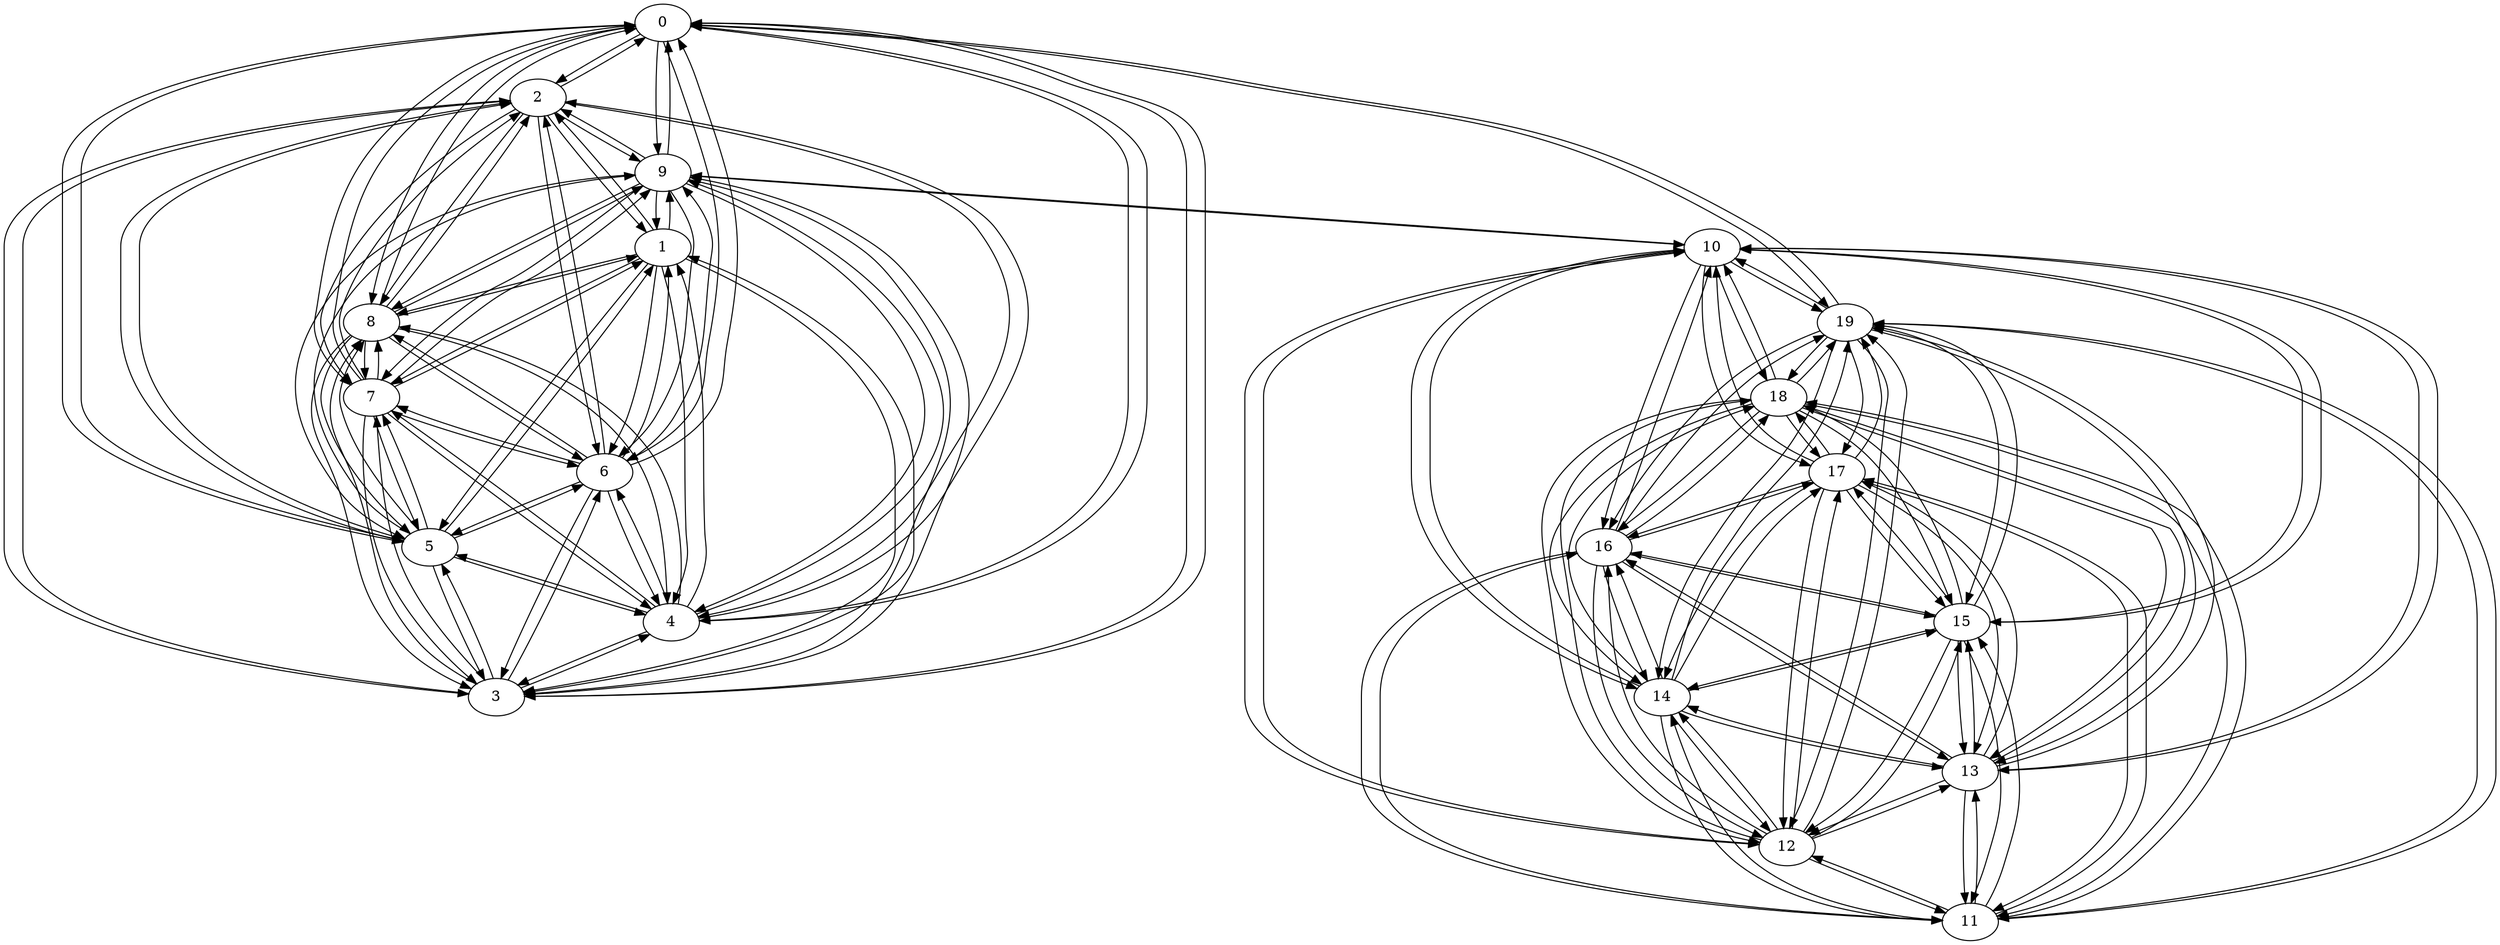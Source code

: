 digraph  {
0;
1;
2;
3;
4;
5;
6;
7;
8;
9;
10;
11;
12;
13;
14;
15;
16;
17;
18;
19;
0 -> 2  [key=0, weight=643];
0 -> 3  [key=0, weight=620];
0 -> 4  [key=0, weight=674];
0 -> 5  [key=0, weight=567];
0 -> 6  [key=0, weight=631];
0 -> 7  [key=0, weight=587];
0 -> 8  [key=0, weight=423];
0 -> 9  [key=0, weight=663];
0 -> 19  [key=0, weight=662];
1 -> 2  [key=0, weight=708];
1 -> 3  [key=0, weight=621];
1 -> 4  [key=0, weight=653];
1 -> 5  [key=0, weight=623];
1 -> 6  [key=0, weight=813];
1 -> 7  [key=0, weight=635];
1 -> 8  [key=0, weight=586];
1 -> 9  [key=0, weight=649];
2 -> 0  [key=0, weight=668];
2 -> 1  [key=0, weight=693];
2 -> 3  [key=0, weight=629];
2 -> 4  [key=0, weight=679];
2 -> 5  [key=0, weight=586];
2 -> 6  [key=0, weight=607];
2 -> 7  [key=0, weight=668];
2 -> 8  [key=0, weight=447];
2 -> 9  [key=0, weight=611];
3 -> 0  [key=0, weight=650];
3 -> 1  [key=0, weight=626];
3 -> 2  [key=0, weight=699];
3 -> 4  [key=0, weight=613];
3 -> 5  [key=0, weight=656];
3 -> 6  [key=0, weight=672];
3 -> 7  [key=0, weight=630];
3 -> 8  [key=0, weight=512];
3 -> 9  [key=0, weight=579];
4 -> 0  [key=0, weight=634];
4 -> 1  [key=0, weight=658];
4 -> 2  [key=0, weight=704];
4 -> 3  [key=0, weight=593];
4 -> 5  [key=0, weight=612];
4 -> 6  [key=0, weight=693];
4 -> 7  [key=0, weight=588];
4 -> 8  [key=0, weight=468];
4 -> 9  [key=0, weight=676];
5 -> 0  [key=0, weight=682];
5 -> 1  [key=0, weight=743];
5 -> 2  [key=0, weight=676];
5 -> 3  [key=0, weight=826];
5 -> 4  [key=0, weight=712];
5 -> 6  [key=0, weight=689];
5 -> 7  [key=0, weight=650];
5 -> 8  [key=0, weight=570];
5 -> 9  [key=0, weight=641];
6 -> 0  [key=0, weight=616];
6 -> 1  [key=0, weight=738];
6 -> 2  [key=0, weight=617];
6 -> 3  [key=0, weight=647];
6 -> 4  [key=0, weight=668];
6 -> 5  [key=0, weight=554];
6 -> 7  [key=0, weight=688];
6 -> 8  [key=0, weight=458];
6 -> 9  [key=0, weight=685];
7 -> 0  [key=0, weight=607];
7 -> 1  [key=0, weight=630];
7 -> 2  [key=0, weight=723];
7 -> 3  [key=0, weight=655];
7 -> 4  [key=0, weight=643];
7 -> 5  [key=0, weight=540];
7 -> 6  [key=0, weight=708];
7 -> 8  [key=0, weight=475];
7 -> 9  [key=0, weight=526];
8 -> 0  [key=0, weight=698];
8 -> 1  [key=0, weight=726];
8 -> 2  [key=0, weight=777];
8 -> 3  [key=0, weight=817];
8 -> 4  [key=0, weight=748];
8 -> 5  [key=0, weight=450];
8 -> 6  [key=0, weight=753];
8 -> 7  [key=0, weight=780];
8 -> 9  [key=0, weight=752];
9 -> 0  [key=0, weight=698];
9 -> 1  [key=0, weight=589];
9 -> 2  [key=0, weight=606];
9 -> 3  [key=0, weight=599];
9 -> 4  [key=0, weight=681];
9 -> 5  [key=0, weight=526];
9 -> 6  [key=0, weight=715];
9 -> 7  [key=0, weight=506];
9 -> 8  [key=0, weight=502];
9 -> 10  [key=0, weight=560];
10 -> 12  [key=0, weight=683];
10 -> 13  [key=0, weight=559];
10 -> 14  [key=0, weight=526];
10 -> 15  [key=0, weight=648];
10 -> 16  [key=0, weight=623];
10 -> 17  [key=0, weight=659];
10 -> 18  [key=0, weight=630];
10 -> 19  [key=0, weight=686];
10 -> 9  [key=0, weight=565];
11 -> 12  [key=0, weight=597];
11 -> 13  [key=0, weight=706];
11 -> 14  [key=0, weight=710];
11 -> 15  [key=0, weight=717];
11 -> 16  [key=0, weight=681];
11 -> 17  [key=0, weight=742];
11 -> 18  [key=0, weight=671];
11 -> 19  [key=0, weight=592];
12 -> 10  [key=0, weight=728];
12 -> 11  [key=0, weight=622];
12 -> 13  [key=0, weight=620];
12 -> 14  [key=0, weight=627];
12 -> 15  [key=0, weight=586];
12 -> 16  [key=0, weight=600];
12 -> 17  [key=0, weight=739];
12 -> 18  [key=0, weight=626];
12 -> 19  [key=0, weight=589];
13 -> 10  [key=0, weight=774];
13 -> 11  [key=0, weight=701];
13 -> 12  [key=0, weight=610];
13 -> 14  [key=0, weight=562];
13 -> 15  [key=0, weight=797];
13 -> 16  [key=0, weight=731];
13 -> 17  [key=0, weight=799];
13 -> 18  [key=0, weight=699];
13 -> 19  [key=0, weight=587];
14 -> 10  [key=0, weight=616];
14 -> 11  [key=0, weight=825];
14 -> 12  [key=0, weight=632];
14 -> 13  [key=0, weight=617];
14 -> 15  [key=0, weight=675];
14 -> 16  [key=0, weight=681];
14 -> 17  [key=0, weight=659];
14 -> 18  [key=0, weight=686];
14 -> 19  [key=0, weight=606];
15 -> 10  [key=0, weight=648];
15 -> 11  [key=0, weight=732];
15 -> 12  [key=0, weight=566];
15 -> 13  [key=0, weight=517];
15 -> 14  [key=0, weight=535];
15 -> 16  [key=0, weight=693];
15 -> 17  [key=0, weight=665];
15 -> 18  [key=0, weight=626];
15 -> 19  [key=0, weight=607];
16 -> 10  [key=0, weight=608];
16 -> 11  [key=0, weight=701];
16 -> 12  [key=0, weight=580];
16 -> 13  [key=0, weight=566];
16 -> 14  [key=0, weight=626];
16 -> 15  [key=0, weight=738];
16 -> 17  [key=0, weight=672];
16 -> 18  [key=0, weight=644];
16 -> 19  [key=0, weight=647];
17 -> 10  [key=0, weight=669];
17 -> 11  [key=0, weight=697];
17 -> 12  [key=0, weight=714];
17 -> 13  [key=0, weight=579];
17 -> 14  [key=0, weight=534];
17 -> 15  [key=0, weight=695];
17 -> 16  [key=0, weight=647];
17 -> 18  [key=0, weight=663];
17 -> 19  [key=0, weight=651];
18 -> 10  [key=0, weight=595];
18 -> 11  [key=0, weight=676];
18 -> 12  [key=0, weight=631];
18 -> 13  [key=0, weight=499];
18 -> 14  [key=0, weight=676];
18 -> 15  [key=0, weight=621];
18 -> 16  [key=0, weight=674];
18 -> 17  [key=0, weight=653];
18 -> 19  [key=0, weight=629];
19 -> 10  [key=0, weight=686];
19 -> 11  [key=0, weight=607];
19 -> 12  [key=0, weight=534];
19 -> 13  [key=0, weight=507];
19 -> 14  [key=0, weight=526];
19 -> 15  [key=0, weight=637];
19 -> 16  [key=0, weight=662];
19 -> 17  [key=0, weight=656];
19 -> 18  [key=0, weight=654];
19 -> 0  [key=0, weight=657];
}
